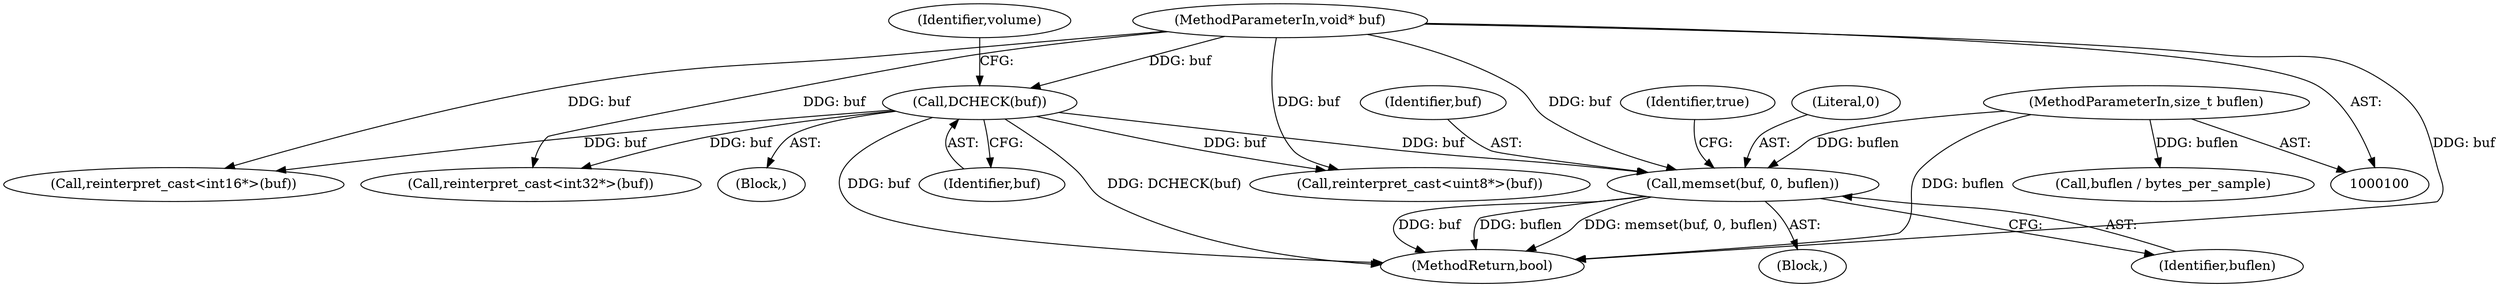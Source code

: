 digraph "0_Chrome_cfcce91cfc1a14a91a672ad0f052b86a5c1768a3_0@API" {
"1000132" [label="(Call,memset(buf, 0, buflen))"];
"1000107" [label="(Call,DCHECK(buf))"];
"1000101" [label="(MethodParameterIn,void* buf)"];
"1000102" [label="(MethodParameterIn,size_t buflen)"];
"1000107" [label="(Call,DCHECK(buf))"];
"1000137" [label="(Identifier,true)"];
"1000108" [label="(Identifier,buf)"];
"1000176" [label="(Call,reinterpret_cast<uint8*>(buf))"];
"1000131" [label="(Block,)"];
"1000134" [label="(Literal,0)"];
"1000199" [label="(Call,reinterpret_cast<int16*>(buf))"];
"1000112" [label="(Identifier,volume)"];
"1000154" [label="(Call,buflen / bytes_per_sample)"];
"1000133" [label="(Identifier,buf)"];
"1000102" [label="(MethodParameterIn,size_t buflen)"];
"1000222" [label="(Call,reinterpret_cast<int32*>(buf))"];
"1000132" [label="(Call,memset(buf, 0, buflen))"];
"1000135" [label="(Identifier,buflen)"];
"1000106" [label="(Block,)"];
"1000101" [label="(MethodParameterIn,void* buf)"];
"1000232" [label="(MethodReturn,bool)"];
"1000132" -> "1000131"  [label="AST: "];
"1000132" -> "1000135"  [label="CFG: "];
"1000133" -> "1000132"  [label="AST: "];
"1000134" -> "1000132"  [label="AST: "];
"1000135" -> "1000132"  [label="AST: "];
"1000137" -> "1000132"  [label="CFG: "];
"1000132" -> "1000232"  [label="DDG: memset(buf, 0, buflen)"];
"1000132" -> "1000232"  [label="DDG: buf"];
"1000132" -> "1000232"  [label="DDG: buflen"];
"1000107" -> "1000132"  [label="DDG: buf"];
"1000101" -> "1000132"  [label="DDG: buf"];
"1000102" -> "1000132"  [label="DDG: buflen"];
"1000107" -> "1000106"  [label="AST: "];
"1000107" -> "1000108"  [label="CFG: "];
"1000108" -> "1000107"  [label="AST: "];
"1000112" -> "1000107"  [label="CFG: "];
"1000107" -> "1000232"  [label="DDG: buf"];
"1000107" -> "1000232"  [label="DDG: DCHECK(buf)"];
"1000101" -> "1000107"  [label="DDG: buf"];
"1000107" -> "1000176"  [label="DDG: buf"];
"1000107" -> "1000199"  [label="DDG: buf"];
"1000107" -> "1000222"  [label="DDG: buf"];
"1000101" -> "1000100"  [label="AST: "];
"1000101" -> "1000232"  [label="DDG: buf"];
"1000101" -> "1000176"  [label="DDG: buf"];
"1000101" -> "1000199"  [label="DDG: buf"];
"1000101" -> "1000222"  [label="DDG: buf"];
"1000102" -> "1000100"  [label="AST: "];
"1000102" -> "1000232"  [label="DDG: buflen"];
"1000102" -> "1000154"  [label="DDG: buflen"];
}
